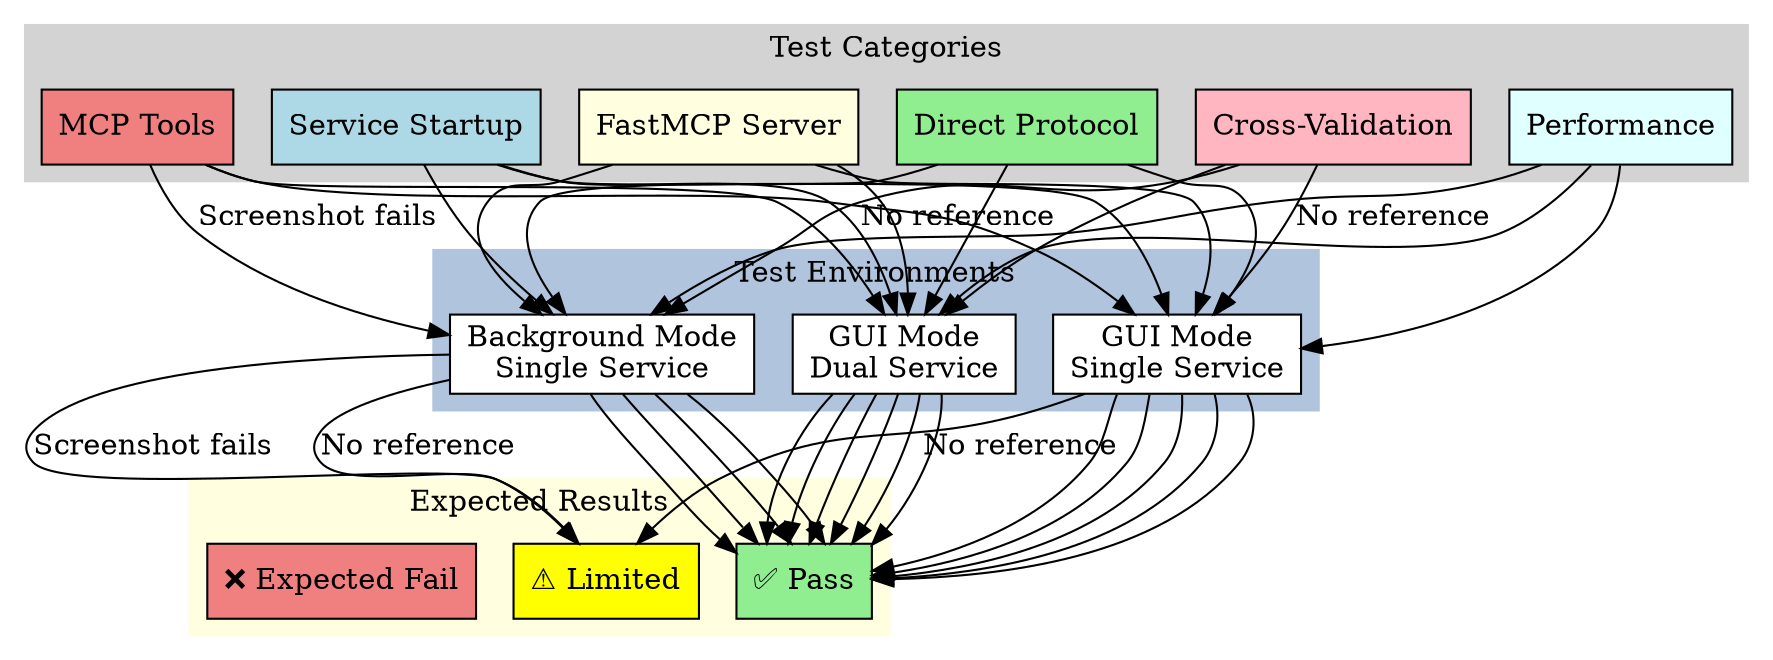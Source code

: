 digraph TestMatrix {
    rankdir=TB;
    node [shape=box, style=filled];
    
    // Test Categories
    subgraph cluster_categories {
        label="Test Categories";
        style=filled;
        color=lightgrey;
        
        Startup [label="Service Startup", fillcolor=lightblue];
        Protocol [label="Direct Protocol", fillcolor=lightgreen];
        FastMCP [label="FastMCP Server", fillcolor=lightyellow];
        Tools [label="MCP Tools", fillcolor=lightcoral];
        CrossVal [label="Cross-Validation", fillcolor=lightpink];
        Performance [label="Performance", fillcolor=lightcyan];
    }
    
    // Test Environments
    subgraph cluster_environments {
        label="Test Environments";
        style=filled;
        color=lightsteelblue;
        
        GUI_Single [label="GUI Mode\nSingle Service", fillcolor=white];
        GUI_Dual [label="GUI Mode\nDual Service", fillcolor=white];
        BG_Single [label="Background Mode\nSingle Service", fillcolor=white];
    }
    
    // Results Matrix
    subgraph cluster_results {
        label="Expected Results";
        style=filled;
        color=lightyellow;
        
        Pass [label="✅ Pass", fillcolor=lightgreen];
        Limited [label="⚠️ Limited", fillcolor=yellow];
        Fail [label="❌ Expected Fail", fillcolor=lightcoral];
    }
    
    // Connections showing expected outcomes
    Startup -> GUI_Single -> Pass;
    Startup -> GUI_Dual -> Pass;
    Startup -> BG_Single -> Pass;
    
    Protocol -> GUI_Single -> Pass;
    Protocol -> GUI_Dual -> Pass;
    Protocol -> BG_Single -> Pass;
    
    FastMCP -> GUI_Single -> Pass;
    FastMCP -> GUI_Dual -> Pass;
    FastMCP -> BG_Single -> Pass;
    
    Tools -> GUI_Single -> Pass;
    Tools -> GUI_Dual -> Pass;
    Tools -> BG_Single -> Limited [label="Screenshot fails"];
    
    CrossVal -> GUI_Dual -> Pass;
    CrossVal -> GUI_Single -> Limited [label="No reference"];
    CrossVal -> BG_Single -> Limited [label="No reference"];
    
    Performance -> GUI_Single -> Pass;
    Performance -> GUI_Dual -> Pass;
    Performance -> BG_Single -> Pass;
}